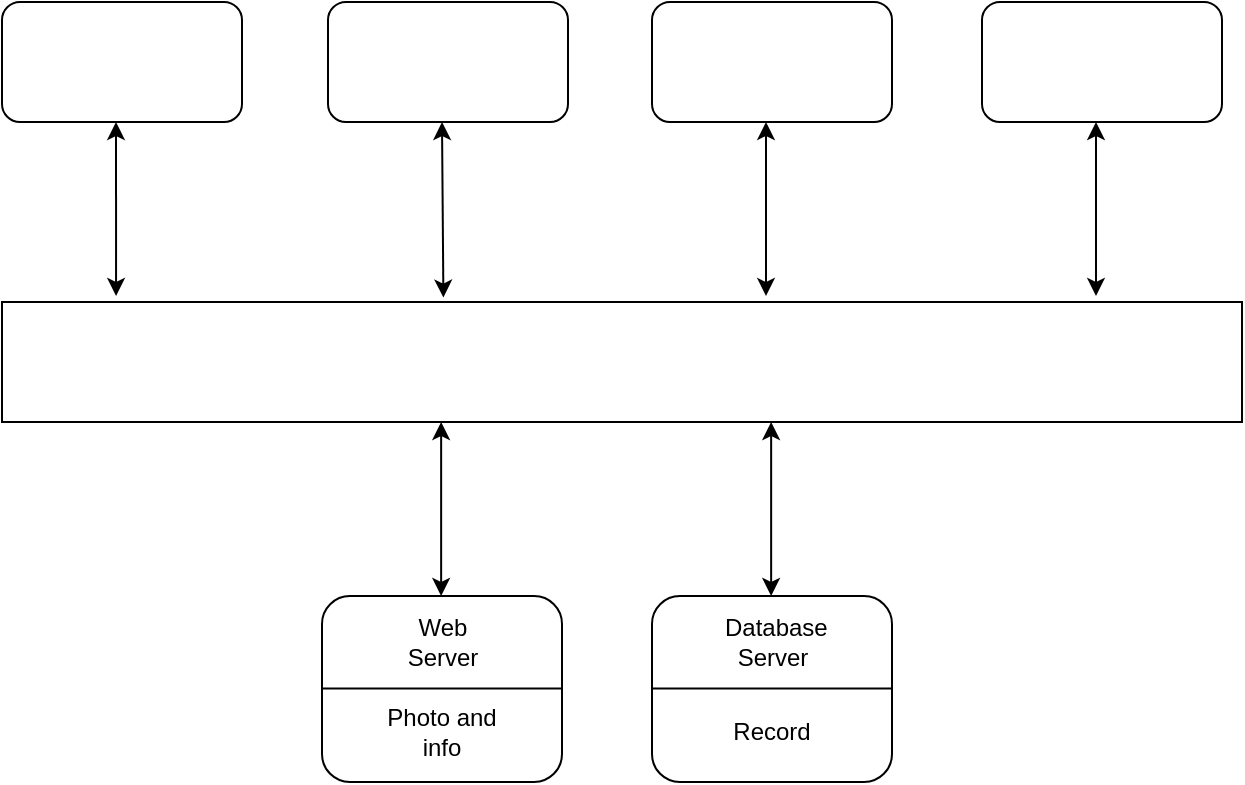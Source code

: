 <mxfile version="23.0.2" type="github">
  <diagram name="หน้า-1" id="kOQOVN3JmXbV0Z-fnUJ_">
    <mxGraphModel dx="1434" dy="772" grid="1" gridSize="10" guides="1" tooltips="1" connect="1" arrows="1" fold="1" page="1" pageScale="1" pageWidth="850" pageHeight="1100" math="0" shadow="0">
      <root>
        <mxCell id="0" />
        <mxCell id="1" parent="0" />
        <mxCell id="3zOsAFZYcC4wl87ufF2I-1" value="" style="rounded=0;whiteSpace=wrap;html=1;" vertex="1" parent="1">
          <mxGeometry x="100" y="330" width="620" height="60" as="geometry" />
        </mxCell>
        <mxCell id="3zOsAFZYcC4wl87ufF2I-2" value="" style="endArrow=classic;startArrow=classic;html=1;rounded=0;exitX=0.092;exitY=-0.05;exitDx=0;exitDy=0;exitPerimeter=0;" edge="1" parent="1" source="3zOsAFZYcC4wl87ufF2I-1">
          <mxGeometry width="50" height="50" relative="1" as="geometry">
            <mxPoint x="160" y="310" as="sourcePoint" />
            <mxPoint x="157" y="240" as="targetPoint" />
          </mxGeometry>
        </mxCell>
        <mxCell id="3zOsAFZYcC4wl87ufF2I-3" value="" style="rounded=1;whiteSpace=wrap;html=1;" vertex="1" parent="1">
          <mxGeometry x="100" y="180" width="120" height="60" as="geometry" />
        </mxCell>
        <mxCell id="3zOsAFZYcC4wl87ufF2I-4" value="" style="endArrow=classic;startArrow=classic;html=1;rounded=0;exitX=0.335;exitY=-0.037;exitDx=0;exitDy=0;exitPerimeter=0;" edge="1" parent="1">
          <mxGeometry width="50" height="50" relative="1" as="geometry">
            <mxPoint x="320.7" y="327.78" as="sourcePoint" />
            <mxPoint x="320" y="240" as="targetPoint" />
          </mxGeometry>
        </mxCell>
        <mxCell id="3zOsAFZYcC4wl87ufF2I-5" value="" style="rounded=1;whiteSpace=wrap;html=1;" vertex="1" parent="1">
          <mxGeometry x="263" y="180" width="120" height="60" as="geometry" />
        </mxCell>
        <mxCell id="3zOsAFZYcC4wl87ufF2I-8" value="" style="endArrow=classic;startArrow=classic;html=1;rounded=0;exitX=0.092;exitY=-0.05;exitDx=0;exitDy=0;exitPerimeter=0;" edge="1" parent="1">
          <mxGeometry width="50" height="50" relative="1" as="geometry">
            <mxPoint x="482" y="327" as="sourcePoint" />
            <mxPoint x="482" y="240" as="targetPoint" />
          </mxGeometry>
        </mxCell>
        <mxCell id="3zOsAFZYcC4wl87ufF2I-9" value="" style="rounded=1;whiteSpace=wrap;html=1;" vertex="1" parent="1">
          <mxGeometry x="425" y="180" width="120" height="60" as="geometry" />
        </mxCell>
        <mxCell id="3zOsAFZYcC4wl87ufF2I-10" value="" style="endArrow=classic;startArrow=classic;html=1;rounded=0;exitX=0.092;exitY=-0.05;exitDx=0;exitDy=0;exitPerimeter=0;" edge="1" parent="1">
          <mxGeometry width="50" height="50" relative="1" as="geometry">
            <mxPoint x="647" y="327" as="sourcePoint" />
            <mxPoint x="647" y="240" as="targetPoint" />
          </mxGeometry>
        </mxCell>
        <mxCell id="3zOsAFZYcC4wl87ufF2I-11" value="" style="rounded=1;whiteSpace=wrap;html=1;" vertex="1" parent="1">
          <mxGeometry x="590" y="180" width="120" height="60" as="geometry" />
        </mxCell>
        <mxCell id="3zOsAFZYcC4wl87ufF2I-12" value="" style="endArrow=classic;startArrow=classic;html=1;rounded=0;exitX=0.092;exitY=-0.05;exitDx=0;exitDy=0;exitPerimeter=0;" edge="1" parent="1">
          <mxGeometry width="50" height="50" relative="1" as="geometry">
            <mxPoint x="319.57" y="477" as="sourcePoint" />
            <mxPoint x="319.57" y="390" as="targetPoint" />
          </mxGeometry>
        </mxCell>
        <mxCell id="3zOsAFZYcC4wl87ufF2I-13" value="" style="rounded=1;whiteSpace=wrap;html=1;" vertex="1" parent="1">
          <mxGeometry x="260" y="477" width="120" height="93" as="geometry" />
        </mxCell>
        <mxCell id="3zOsAFZYcC4wl87ufF2I-14" value="" style="endArrow=classic;startArrow=classic;html=1;rounded=0;exitX=0.092;exitY=-0.05;exitDx=0;exitDy=0;exitPerimeter=0;" edge="1" parent="1">
          <mxGeometry width="50" height="50" relative="1" as="geometry">
            <mxPoint x="484.57" y="477" as="sourcePoint" />
            <mxPoint x="484.57" y="390" as="targetPoint" />
          </mxGeometry>
        </mxCell>
        <mxCell id="3zOsAFZYcC4wl87ufF2I-15" value="" style="rounded=1;whiteSpace=wrap;html=1;" vertex="1" parent="1">
          <mxGeometry x="425" y="477" width="120" height="93" as="geometry" />
        </mxCell>
        <mxCell id="3zOsAFZYcC4wl87ufF2I-16" value="" style="endArrow=none;html=1;rounded=0;exitX=0;exitY=0.5;exitDx=0;exitDy=0;entryX=1;entryY=0.5;entryDx=0;entryDy=0;" edge="1" parent="1">
          <mxGeometry width="50" height="50" relative="1" as="geometry">
            <mxPoint x="260.0" y="523.31" as="sourcePoint" />
            <mxPoint x="380.0" y="523.31" as="targetPoint" />
          </mxGeometry>
        </mxCell>
        <mxCell id="3zOsAFZYcC4wl87ufF2I-17" value="" style="endArrow=none;html=1;rounded=0;exitX=0;exitY=0.5;exitDx=0;exitDy=0;entryX=1;entryY=0.5;entryDx=0;entryDy=0;" edge="1" parent="1">
          <mxGeometry width="50" height="50" relative="1" as="geometry">
            <mxPoint x="425.0" y="523.31" as="sourcePoint" />
            <mxPoint x="545.0" y="523.31" as="targetPoint" />
          </mxGeometry>
        </mxCell>
        <mxCell id="3zOsAFZYcC4wl87ufF2I-18" value="&amp;nbsp;Web&amp;nbsp;&lt;br&gt;Server" style="text;html=1;strokeColor=none;fillColor=none;align=center;verticalAlign=middle;whiteSpace=wrap;rounded=0;" vertex="1" parent="1">
          <mxGeometry x="277.5" y="485" width="85" height="30" as="geometry" />
        </mxCell>
        <mxCell id="3zOsAFZYcC4wl87ufF2I-19" value="&amp;nbsp;Database&lt;br&gt;Server" style="text;html=1;strokeColor=none;fillColor=none;align=center;verticalAlign=middle;whiteSpace=wrap;rounded=0;" vertex="1" parent="1">
          <mxGeometry x="442.5" y="485" width="85" height="30" as="geometry" />
        </mxCell>
        <mxCell id="3zOsAFZYcC4wl87ufF2I-20" value="Photo and info" style="text;html=1;strokeColor=none;fillColor=none;align=center;verticalAlign=middle;whiteSpace=wrap;rounded=0;" vertex="1" parent="1">
          <mxGeometry x="290" y="530" width="60" height="30" as="geometry" />
        </mxCell>
        <mxCell id="3zOsAFZYcC4wl87ufF2I-21" value="Record" style="text;html=1;strokeColor=none;fillColor=none;align=center;verticalAlign=middle;whiteSpace=wrap;rounded=0;" vertex="1" parent="1">
          <mxGeometry x="455" y="530" width="60" height="30" as="geometry" />
        </mxCell>
      </root>
    </mxGraphModel>
  </diagram>
</mxfile>
